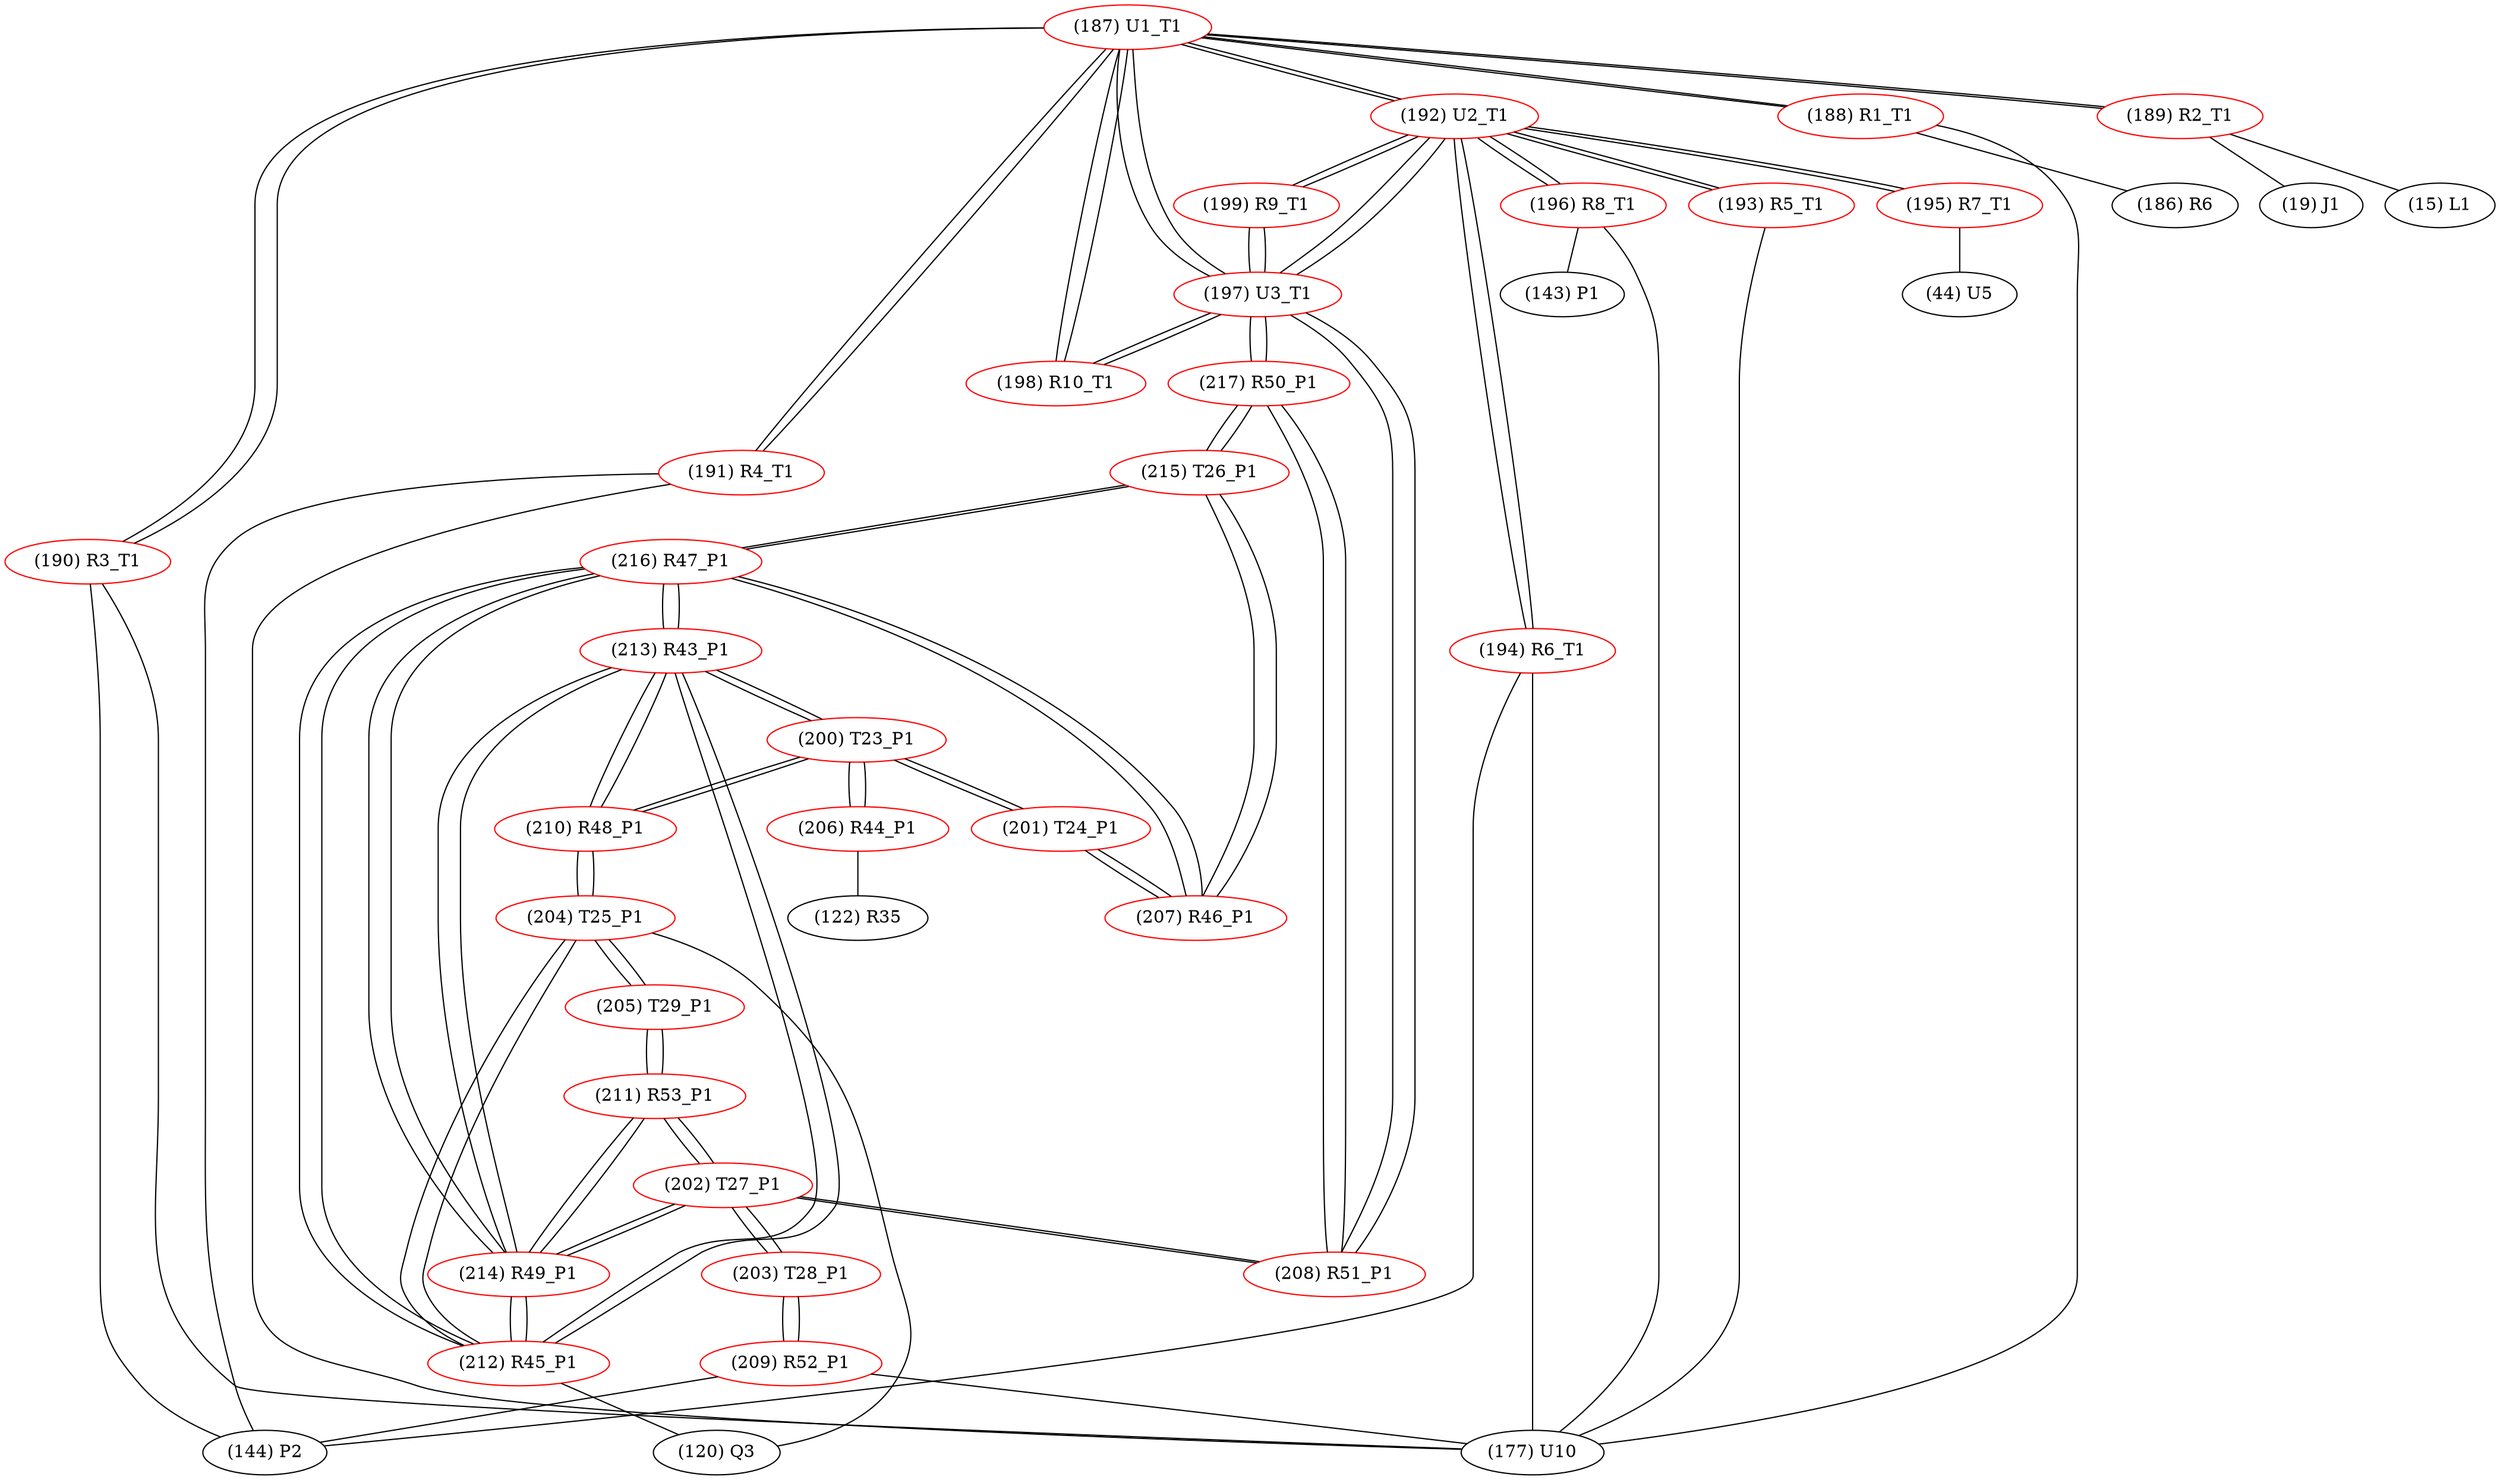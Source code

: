 graph {
	187 [label="(187) U1_T1" color=red]
	192 [label="(192) U2_T1"]
	197 [label="(197) U3_T1"]
	198 [label="(198) R10_T1"]
	191 [label="(191) R4_T1"]
	189 [label="(189) R2_T1"]
	190 [label="(190) R3_T1"]
	188 [label="(188) R1_T1"]
	188 [label="(188) R1_T1" color=red]
	186 [label="(186) R6"]
	177 [label="(177) U10"]
	187 [label="(187) U1_T1"]
	189 [label="(189) R2_T1" color=red]
	19 [label="(19) J1"]
	15 [label="(15) L1"]
	187 [label="(187) U1_T1"]
	190 [label="(190) R3_T1" color=red]
	177 [label="(177) U10"]
	144 [label="(144) P2"]
	187 [label="(187) U1_T1"]
	191 [label="(191) R4_T1" color=red]
	177 [label="(177) U10"]
	144 [label="(144) P2"]
	187 [label="(187) U1_T1"]
	192 [label="(192) U2_T1" color=red]
	195 [label="(195) R7_T1"]
	196 [label="(196) R8_T1"]
	193 [label="(193) R5_T1"]
	194 [label="(194) R6_T1"]
	197 [label="(197) U3_T1"]
	187 [label="(187) U1_T1"]
	199 [label="(199) R9_T1"]
	193 [label="(193) R5_T1" color=red]
	177 [label="(177) U10"]
	192 [label="(192) U2_T1"]
	194 [label="(194) R6_T1" color=red]
	144 [label="(144) P2"]
	177 [label="(177) U10"]
	192 [label="(192) U2_T1"]
	195 [label="(195) R7_T1" color=red]
	44 [label="(44) U5"]
	192 [label="(192) U2_T1"]
	196 [label="(196) R8_T1" color=red]
	177 [label="(177) U10"]
	143 [label="(143) P1"]
	192 [label="(192) U2_T1"]
	197 [label="(197) U3_T1" color=red]
	192 [label="(192) U2_T1"]
	187 [label="(187) U1_T1"]
	199 [label="(199) R9_T1"]
	198 [label="(198) R10_T1"]
	208 [label="(208) R51_P1"]
	217 [label="(217) R50_P1"]
	198 [label="(198) R10_T1" color=red]
	197 [label="(197) U3_T1"]
	187 [label="(187) U1_T1"]
	199 [label="(199) R9_T1" color=red]
	192 [label="(192) U2_T1"]
	197 [label="(197) U3_T1"]
	200 [label="(200) T23_P1" color=red]
	210 [label="(210) R48_P1"]
	213 [label="(213) R43_P1"]
	201 [label="(201) T24_P1"]
	206 [label="(206) R44_P1"]
	201 [label="(201) T24_P1" color=red]
	207 [label="(207) R46_P1"]
	200 [label="(200) T23_P1"]
	202 [label="(202) T27_P1" color=red]
	208 [label="(208) R51_P1"]
	203 [label="(203) T28_P1"]
	211 [label="(211) R53_P1"]
	214 [label="(214) R49_P1"]
	203 [label="(203) T28_P1" color=red]
	209 [label="(209) R52_P1"]
	202 [label="(202) T27_P1"]
	204 [label="(204) T25_P1" color=red]
	205 [label="(205) T29_P1"]
	210 [label="(210) R48_P1"]
	212 [label="(212) R45_P1"]
	120 [label="(120) Q3"]
	205 [label="(205) T29_P1" color=red]
	204 [label="(204) T25_P1"]
	211 [label="(211) R53_P1"]
	206 [label="(206) R44_P1" color=red]
	122 [label="(122) R35"]
	200 [label="(200) T23_P1"]
	207 [label="(207) R46_P1" color=red]
	215 [label="(215) T26_P1"]
	216 [label="(216) R47_P1"]
	201 [label="(201) T24_P1"]
	208 [label="(208) R51_P1" color=red]
	202 [label="(202) T27_P1"]
	217 [label="(217) R50_P1"]
	197 [label="(197) U3_T1"]
	209 [label="(209) R52_P1" color=red]
	177 [label="(177) U10"]
	144 [label="(144) P2"]
	203 [label="(203) T28_P1"]
	210 [label="(210) R48_P1" color=red]
	204 [label="(204) T25_P1"]
	200 [label="(200) T23_P1"]
	213 [label="(213) R43_P1"]
	211 [label="(211) R53_P1" color=red]
	205 [label="(205) T29_P1"]
	202 [label="(202) T27_P1"]
	214 [label="(214) R49_P1"]
	212 [label="(212) R45_P1" color=red]
	216 [label="(216) R47_P1"]
	213 [label="(213) R43_P1"]
	214 [label="(214) R49_P1"]
	204 [label="(204) T25_P1"]
	120 [label="(120) Q3"]
	213 [label="(213) R43_P1" color=red]
	210 [label="(210) R48_P1"]
	200 [label="(200) T23_P1"]
	216 [label="(216) R47_P1"]
	212 [label="(212) R45_P1"]
	214 [label="(214) R49_P1"]
	214 [label="(214) R49_P1" color=red]
	216 [label="(216) R47_P1"]
	212 [label="(212) R45_P1"]
	213 [label="(213) R43_P1"]
	202 [label="(202) T27_P1"]
	211 [label="(211) R53_P1"]
	215 [label="(215) T26_P1" color=red]
	217 [label="(217) R50_P1"]
	207 [label="(207) R46_P1"]
	216 [label="(216) R47_P1"]
	216 [label="(216) R47_P1" color=red]
	212 [label="(212) R45_P1"]
	213 [label="(213) R43_P1"]
	214 [label="(214) R49_P1"]
	215 [label="(215) T26_P1"]
	207 [label="(207) R46_P1"]
	217 [label="(217) R50_P1" color=red]
	215 [label="(215) T26_P1"]
	208 [label="(208) R51_P1"]
	197 [label="(197) U3_T1"]
	187 -- 192
	187 -- 197
	187 -- 198
	187 -- 191
	187 -- 189
	187 -- 190
	187 -- 188
	188 -- 186
	188 -- 177
	188 -- 187
	189 -- 19
	189 -- 15
	189 -- 187
	190 -- 177
	190 -- 144
	190 -- 187
	191 -- 177
	191 -- 144
	191 -- 187
	192 -- 195
	192 -- 196
	192 -- 193
	192 -- 194
	192 -- 197
	192 -- 187
	192 -- 199
	193 -- 177
	193 -- 192
	194 -- 144
	194 -- 177
	194 -- 192
	195 -- 44
	195 -- 192
	196 -- 177
	196 -- 143
	196 -- 192
	197 -- 192
	197 -- 187
	197 -- 199
	197 -- 198
	197 -- 208
	197 -- 217
	198 -- 197
	198 -- 187
	199 -- 192
	199 -- 197
	200 -- 210
	200 -- 213
	200 -- 201
	200 -- 206
	201 -- 207
	201 -- 200
	202 -- 208
	202 -- 203
	202 -- 211
	202 -- 214
	203 -- 209
	203 -- 202
	204 -- 205
	204 -- 210
	204 -- 212
	204 -- 120
	205 -- 204
	205 -- 211
	206 -- 122
	206 -- 200
	207 -- 215
	207 -- 216
	207 -- 201
	208 -- 202
	208 -- 217
	208 -- 197
	209 -- 177
	209 -- 144
	209 -- 203
	210 -- 204
	210 -- 200
	210 -- 213
	211 -- 205
	211 -- 202
	211 -- 214
	212 -- 216
	212 -- 213
	212 -- 214
	212 -- 204
	212 -- 120
	213 -- 210
	213 -- 200
	213 -- 216
	213 -- 212
	213 -- 214
	214 -- 216
	214 -- 212
	214 -- 213
	214 -- 202
	214 -- 211
	215 -- 217
	215 -- 207
	215 -- 216
	216 -- 212
	216 -- 213
	216 -- 214
	216 -- 215
	216 -- 207
	217 -- 215
	217 -- 208
	217 -- 197
}